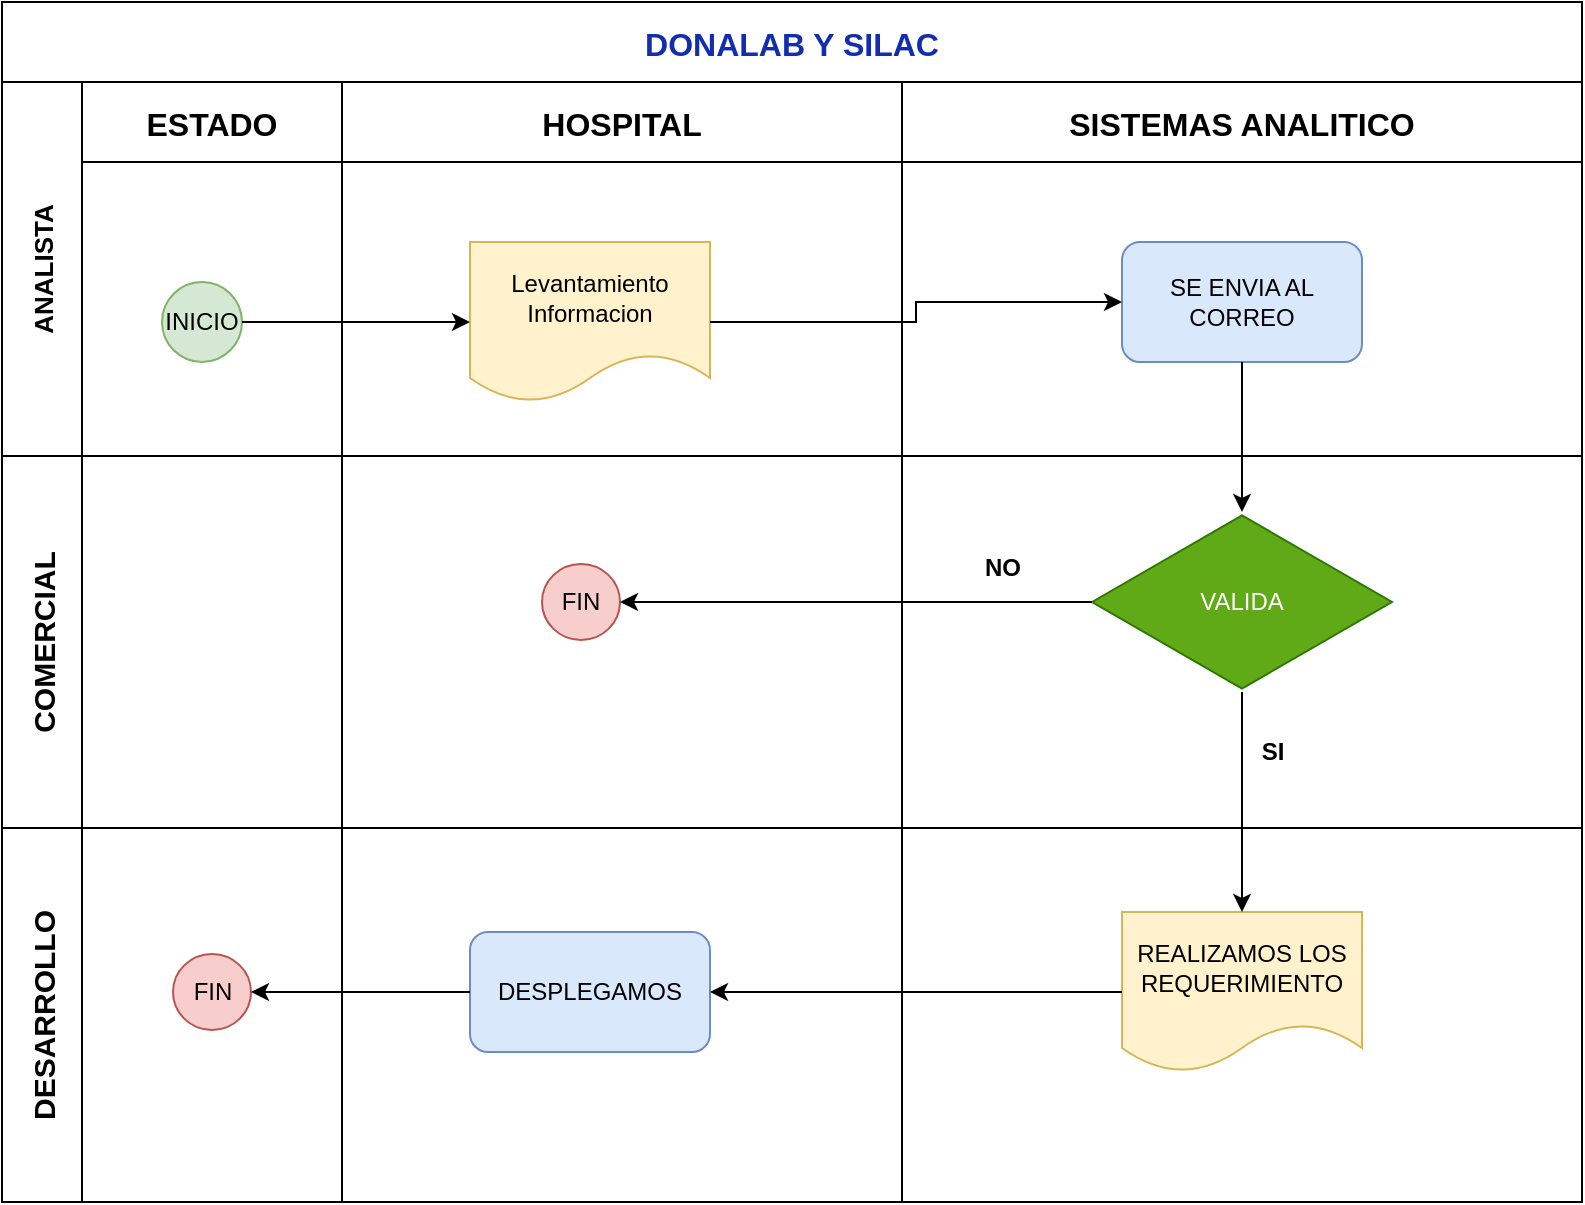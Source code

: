 <mxfile version="24.0.8" type="github" pages="2">
  <diagram name="Página-1" id="CQuCcogwSWUVa50U-GPV">
    <mxGraphModel dx="1259" dy="693" grid="1" gridSize="10" guides="1" tooltips="1" connect="1" arrows="1" fold="1" page="1" pageScale="1" pageWidth="827" pageHeight="1169" math="0" shadow="0">
      <root>
        <mxCell id="0" />
        <mxCell id="1" parent="0" />
        <mxCell id="H3UmpEOVTXVHv4pSrZkp-1" value="DONALAB Y SILAC" style="shape=table;childLayout=tableLayout;startSize=40;collapsible=0;recursiveResize=0;expand=0;fontSize=16;fontStyle=1;fontColor=#122daf;" vertex="1" parent="1">
          <mxGeometry x="60" y="90" width="790" height="600" as="geometry" />
        </mxCell>
        <mxCell id="H3UmpEOVTXVHv4pSrZkp-2" value="ANALISTA" style="shape=tableRow;horizontal=0;swimlaneHead=0;swimlaneBody=0;top=0;left=0;strokeColor=inherit;bottom=0;right=0;dropTarget=0;fontStyle=1;fillColor=none;points=[[0,0.5],[1,0.5]];portConstraint=eastwest;startSize=40;collapsible=0;recursiveResize=0;expand=0;fontSize=13;" vertex="1" parent="H3UmpEOVTXVHv4pSrZkp-1">
          <mxGeometry y="40" width="790" height="187" as="geometry" />
        </mxCell>
        <mxCell id="H3UmpEOVTXVHv4pSrZkp-3" value="ESTADO" style="swimlane;swimlaneHead=0;swimlaneBody=0;fontStyle=1;strokeColor=inherit;connectable=0;fillColor=none;startSize=40;collapsible=0;recursiveResize=0;expand=0;fontSize=16;" vertex="1" parent="H3UmpEOVTXVHv4pSrZkp-2">
          <mxGeometry x="40" width="130" height="187" as="geometry">
            <mxRectangle width="130" height="187" as="alternateBounds" />
          </mxGeometry>
        </mxCell>
        <mxCell id="H3UmpEOVTXVHv4pSrZkp-39" value="INICIO" style="ellipse;whiteSpace=wrap;html=1;strokeColor=#82b366;fillColor=#d5e8d4;" vertex="1" parent="H3UmpEOVTXVHv4pSrZkp-3">
          <mxGeometry x="40" y="100" width="40" height="40" as="geometry" />
        </mxCell>
        <mxCell id="H3UmpEOVTXVHv4pSrZkp-4" value="HOSPITAL" style="swimlane;swimlaneHead=0;swimlaneBody=0;fontStyle=1;strokeColor=inherit;connectable=0;fillColor=none;startSize=40;collapsible=0;recursiveResize=0;expand=0;fontSize=16;" vertex="1" parent="H3UmpEOVTXVHv4pSrZkp-2">
          <mxGeometry x="170" width="280" height="187" as="geometry">
            <mxRectangle width="280" height="187" as="alternateBounds" />
          </mxGeometry>
        </mxCell>
        <mxCell id="H3UmpEOVTXVHv4pSrZkp-38" value="Levantamiento&lt;div&gt;Informacion&lt;/div&gt;" style="shape=document;whiteSpace=wrap;html=1;boundedLbl=1;fillColor=#fff2cc;strokeColor=#d6b656;" vertex="1" parent="H3UmpEOVTXVHv4pSrZkp-4">
          <mxGeometry x="64" y="80" width="120" height="80" as="geometry" />
        </mxCell>
        <mxCell id="H3UmpEOVTXVHv4pSrZkp-5" value="SISTEMAS ANALITICO" style="swimlane;swimlaneHead=0;swimlaneBody=0;fontStyle=1;strokeColor=inherit;connectable=0;fillColor=none;startSize=40;collapsible=0;recursiveResize=0;expand=0;fontSize=16;" vertex="1" parent="H3UmpEOVTXVHv4pSrZkp-2">
          <mxGeometry x="450" width="340" height="187" as="geometry">
            <mxRectangle width="340" height="187" as="alternateBounds" />
          </mxGeometry>
        </mxCell>
        <mxCell id="H3UmpEOVTXVHv4pSrZkp-45" value="SE ENVIA AL CORREO" style="rounded=1;whiteSpace=wrap;html=1;fillColor=#dae8fc;strokeColor=#6c8ebf;" vertex="1" parent="H3UmpEOVTXVHv4pSrZkp-5">
          <mxGeometry x="110" y="80" width="120" height="60" as="geometry" />
        </mxCell>
        <mxCell id="H3UmpEOVTXVHv4pSrZkp-40" style="edgeStyle=orthogonalEdgeStyle;rounded=0;orthogonalLoop=1;jettySize=auto;html=1;entryX=0;entryY=0.5;entryDx=0;entryDy=0;" edge="1" parent="H3UmpEOVTXVHv4pSrZkp-2" source="H3UmpEOVTXVHv4pSrZkp-39" target="H3UmpEOVTXVHv4pSrZkp-38">
          <mxGeometry relative="1" as="geometry" />
        </mxCell>
        <mxCell id="H3UmpEOVTXVHv4pSrZkp-46" style="edgeStyle=orthogonalEdgeStyle;rounded=0;orthogonalLoop=1;jettySize=auto;html=1;" edge="1" parent="H3UmpEOVTXVHv4pSrZkp-2" source="H3UmpEOVTXVHv4pSrZkp-38" target="H3UmpEOVTXVHv4pSrZkp-45">
          <mxGeometry relative="1" as="geometry" />
        </mxCell>
        <mxCell id="H3UmpEOVTXVHv4pSrZkp-6" value="COMERCIAL" style="shape=tableRow;horizontal=0;swimlaneHead=0;swimlaneBody=0;top=0;left=0;strokeColor=inherit;bottom=0;right=0;dropTarget=0;fontStyle=1;fillColor=none;points=[[0,0.5],[1,0.5]];portConstraint=eastwest;startSize=40;collapsible=0;recursiveResize=0;expand=0;fontSize=15;" vertex="1" parent="H3UmpEOVTXVHv4pSrZkp-1">
          <mxGeometry y="227" width="790" height="186" as="geometry" />
        </mxCell>
        <mxCell id="H3UmpEOVTXVHv4pSrZkp-7" value="" style="swimlane;swimlaneHead=0;swimlaneBody=0;fontStyle=0;connectable=0;strokeColor=inherit;fillColor=none;startSize=0;collapsible=0;recursiveResize=0;expand=0;fontSize=16;" vertex="1" parent="H3UmpEOVTXVHv4pSrZkp-6">
          <mxGeometry x="40" width="130" height="186" as="geometry">
            <mxRectangle width="130" height="186" as="alternateBounds" />
          </mxGeometry>
        </mxCell>
        <mxCell id="H3UmpEOVTXVHv4pSrZkp-8" value="" style="swimlane;swimlaneHead=0;swimlaneBody=0;fontStyle=0;connectable=0;strokeColor=inherit;fillColor=none;startSize=0;collapsible=0;recursiveResize=0;expand=0;fontSize=16;" vertex="1" parent="H3UmpEOVTXVHv4pSrZkp-6">
          <mxGeometry x="170" width="280" height="186" as="geometry">
            <mxRectangle width="280" height="186" as="alternateBounds" />
          </mxGeometry>
        </mxCell>
        <mxCell id="H3UmpEOVTXVHv4pSrZkp-48" value="FIN" style="ellipse;whiteSpace=wrap;html=1;strokeColor=#b85450;fillColor=#f8cecc;" vertex="1" parent="H3UmpEOVTXVHv4pSrZkp-8">
          <mxGeometry x="100" y="54" width="39" height="38" as="geometry" />
        </mxCell>
        <mxCell id="H3UmpEOVTXVHv4pSrZkp-9" value="" style="swimlane;swimlaneHead=0;swimlaneBody=0;fontStyle=0;connectable=0;strokeColor=inherit;fillColor=none;startSize=0;collapsible=0;recursiveResize=0;expand=0;fontSize=16;" vertex="1" parent="H3UmpEOVTXVHv4pSrZkp-6">
          <mxGeometry x="450" width="340" height="186" as="geometry">
            <mxRectangle width="340" height="186" as="alternateBounds" />
          </mxGeometry>
        </mxCell>
        <mxCell id="H3UmpEOVTXVHv4pSrZkp-41" value="VALIDA" style="html=1;whiteSpace=wrap;aspect=fixed;shape=isoRectangle;fillColor=#60a917;fontColor=#ffffff;strokeColor=#2D7600;" vertex="1" parent="H3UmpEOVTXVHv4pSrZkp-9">
          <mxGeometry x="95" y="28" width="150" height="90" as="geometry" />
        </mxCell>
        <mxCell id="H3UmpEOVTXVHv4pSrZkp-55" value="&lt;b&gt;SI&lt;/b&gt;" style="text;html=1;align=center;verticalAlign=middle;resizable=0;points=[];autosize=1;strokeColor=none;fillColor=none;" vertex="1" parent="H3UmpEOVTXVHv4pSrZkp-9">
          <mxGeometry x="170" y="133" width="30" height="30" as="geometry" />
        </mxCell>
        <mxCell id="H3UmpEOVTXVHv4pSrZkp-49" style="edgeStyle=orthogonalEdgeStyle;rounded=0;orthogonalLoop=1;jettySize=auto;html=1;entryX=1;entryY=0.5;entryDx=0;entryDy=0;" edge="1" parent="H3UmpEOVTXVHv4pSrZkp-6" source="H3UmpEOVTXVHv4pSrZkp-41" target="H3UmpEOVTXVHv4pSrZkp-48">
          <mxGeometry relative="1" as="geometry" />
        </mxCell>
        <mxCell id="H3UmpEOVTXVHv4pSrZkp-10" value="DESARROLLO" style="shape=tableRow;horizontal=0;swimlaneHead=0;swimlaneBody=0;top=0;left=0;strokeColor=inherit;bottom=0;right=0;dropTarget=0;fontStyle=1;fillColor=none;points=[[0,0.5],[1,0.5]];portConstraint=eastwest;startSize=40;collapsible=0;recursiveResize=0;expand=0;fontSize=15;" vertex="1" parent="H3UmpEOVTXVHv4pSrZkp-1">
          <mxGeometry y="413" width="790" height="187" as="geometry" />
        </mxCell>
        <mxCell id="H3UmpEOVTXVHv4pSrZkp-11" value="" style="swimlane;swimlaneHead=0;swimlaneBody=0;fontStyle=0;connectable=0;strokeColor=inherit;fillColor=none;startSize=0;collapsible=0;recursiveResize=0;expand=0;fontSize=16;" vertex="1" parent="H3UmpEOVTXVHv4pSrZkp-10">
          <mxGeometry x="40" width="130" height="187" as="geometry">
            <mxRectangle width="130" height="187" as="alternateBounds" />
          </mxGeometry>
        </mxCell>
        <mxCell id="H3UmpEOVTXVHv4pSrZkp-56" value="FIN" style="ellipse;whiteSpace=wrap;html=1;strokeColor=#b85450;fillColor=#f8cecc;" vertex="1" parent="H3UmpEOVTXVHv4pSrZkp-11">
          <mxGeometry x="45.5" y="63" width="39" height="38" as="geometry" />
        </mxCell>
        <mxCell id="H3UmpEOVTXVHv4pSrZkp-12" value="" style="swimlane;swimlaneHead=0;swimlaneBody=0;fontStyle=0;connectable=0;strokeColor=inherit;fillColor=none;startSize=0;collapsible=0;recursiveResize=0;expand=0;fontSize=16;" vertex="1" parent="H3UmpEOVTXVHv4pSrZkp-10">
          <mxGeometry x="170" width="280" height="187" as="geometry">
            <mxRectangle width="280" height="187" as="alternateBounds" />
          </mxGeometry>
        </mxCell>
        <mxCell id="H3UmpEOVTXVHv4pSrZkp-57" value="DESPLEGAMOS" style="rounded=1;whiteSpace=wrap;html=1;fillColor=#dae8fc;strokeColor=#6c8ebf;" vertex="1" parent="H3UmpEOVTXVHv4pSrZkp-12">
          <mxGeometry x="64" y="52" width="120" height="60" as="geometry" />
        </mxCell>
        <mxCell id="H3UmpEOVTXVHv4pSrZkp-13" value="" style="swimlane;swimlaneHead=0;swimlaneBody=0;fontStyle=0;connectable=0;strokeColor=inherit;fillColor=none;startSize=0;collapsible=0;recursiveResize=0;expand=0;fontSize=16;" vertex="1" parent="H3UmpEOVTXVHv4pSrZkp-10">
          <mxGeometry x="450" width="340" height="187" as="geometry">
            <mxRectangle width="340" height="187" as="alternateBounds" />
          </mxGeometry>
        </mxCell>
        <mxCell id="H3UmpEOVTXVHv4pSrZkp-52" value="REALIZAMOS LOS REQUERIMIENTO" style="shape=document;whiteSpace=wrap;html=1;boundedLbl=1;fillColor=#fff2cc;strokeColor=#d6b656;" vertex="1" parent="H3UmpEOVTXVHv4pSrZkp-13">
          <mxGeometry x="110" y="42" width="120" height="80" as="geometry" />
        </mxCell>
        <mxCell id="H3UmpEOVTXVHv4pSrZkp-58" style="edgeStyle=orthogonalEdgeStyle;rounded=0;orthogonalLoop=1;jettySize=auto;html=1;entryX=1;entryY=0.5;entryDx=0;entryDy=0;" edge="1" parent="H3UmpEOVTXVHv4pSrZkp-10" source="H3UmpEOVTXVHv4pSrZkp-52" target="H3UmpEOVTXVHv4pSrZkp-57">
          <mxGeometry relative="1" as="geometry" />
        </mxCell>
        <mxCell id="H3UmpEOVTXVHv4pSrZkp-59" style="edgeStyle=orthogonalEdgeStyle;rounded=0;orthogonalLoop=1;jettySize=auto;html=1;" edge="1" parent="H3UmpEOVTXVHv4pSrZkp-10" source="H3UmpEOVTXVHv4pSrZkp-57" target="H3UmpEOVTXVHv4pSrZkp-56">
          <mxGeometry relative="1" as="geometry" />
        </mxCell>
        <mxCell id="H3UmpEOVTXVHv4pSrZkp-47" style="edgeStyle=orthogonalEdgeStyle;rounded=0;orthogonalLoop=1;jettySize=auto;html=1;" edge="1" parent="H3UmpEOVTXVHv4pSrZkp-1" source="H3UmpEOVTXVHv4pSrZkp-45" target="H3UmpEOVTXVHv4pSrZkp-41">
          <mxGeometry relative="1" as="geometry" />
        </mxCell>
        <mxCell id="H3UmpEOVTXVHv4pSrZkp-54" style="edgeStyle=orthogonalEdgeStyle;rounded=0;orthogonalLoop=1;jettySize=auto;html=1;" edge="1" parent="H3UmpEOVTXVHv4pSrZkp-1" source="H3UmpEOVTXVHv4pSrZkp-41" target="H3UmpEOVTXVHv4pSrZkp-52">
          <mxGeometry relative="1" as="geometry" />
        </mxCell>
        <mxCell id="H3UmpEOVTXVHv4pSrZkp-53" value="&lt;b&gt;NO&lt;/b&gt;" style="text;html=1;align=center;verticalAlign=middle;resizable=0;points=[];autosize=1;strokeColor=none;fillColor=none;" vertex="1" parent="1">
          <mxGeometry x="540" y="358" width="40" height="30" as="geometry" />
        </mxCell>
      </root>
    </mxGraphModel>
  </diagram>
  <diagram name="Copia de Página-1" id="_y06wC8acwKdK_SYWfud">
    <mxGraphModel dx="1259" dy="693" grid="1" gridSize="10" guides="1" tooltips="1" connect="1" arrows="1" fold="1" page="1" pageScale="1" pageWidth="827" pageHeight="1169" math="0" shadow="0">
      <root>
        <mxCell id="cVlzanFW_g_1jp-UL6SB-0" />
        <mxCell id="cVlzanFW_g_1jp-UL6SB-1" parent="cVlzanFW_g_1jp-UL6SB-0" />
        <mxCell id="cVlzanFW_g_1jp-UL6SB-2" value="DONALAB Y SILAC" style="shape=table;childLayout=tableLayout;startSize=40;collapsible=0;recursiveResize=0;expand=0;fontSize=16;fontStyle=1;fontColor=#122daf;" vertex="1" parent="cVlzanFW_g_1jp-UL6SB-1">
          <mxGeometry x="60" y="90" width="790" height="414" as="geometry" />
        </mxCell>
        <mxCell id="cVlzanFW_g_1jp-UL6SB-3" value="ANALISTA" style="shape=tableRow;horizontal=0;swimlaneHead=0;swimlaneBody=0;top=0;left=0;strokeColor=inherit;bottom=0;right=0;dropTarget=0;fontStyle=1;fillColor=none;points=[[0,0.5],[1,0.5]];portConstraint=eastwest;startSize=40;collapsible=0;recursiveResize=0;expand=0;fontSize=13;" vertex="1" parent="cVlzanFW_g_1jp-UL6SB-2">
          <mxGeometry y="40" width="790" height="187" as="geometry" />
        </mxCell>
        <mxCell id="cVlzanFW_g_1jp-UL6SB-4" value="ESTADO" style="swimlane;swimlaneHead=0;swimlaneBody=0;fontStyle=1;strokeColor=inherit;connectable=0;fillColor=none;startSize=40;collapsible=0;recursiveResize=0;expand=0;fontSize=16;" vertex="1" parent="cVlzanFW_g_1jp-UL6SB-3">
          <mxGeometry x="40" width="130" height="187" as="geometry">
            <mxRectangle width="130" height="187" as="alternateBounds" />
          </mxGeometry>
        </mxCell>
        <mxCell id="cVlzanFW_g_1jp-UL6SB-5" value="INICIO" style="ellipse;whiteSpace=wrap;html=1;strokeColor=#82b366;fillColor=#d5e8d4;" vertex="1" parent="cVlzanFW_g_1jp-UL6SB-4">
          <mxGeometry x="40" y="100" width="40" height="40" as="geometry" />
        </mxCell>
        <mxCell id="cVlzanFW_g_1jp-UL6SB-6" value="HOSPITAL" style="swimlane;swimlaneHead=0;swimlaneBody=0;fontStyle=1;strokeColor=inherit;connectable=0;fillColor=none;startSize=40;collapsible=0;recursiveResize=0;expand=0;fontSize=16;" vertex="1" parent="cVlzanFW_g_1jp-UL6SB-3">
          <mxGeometry x="170" width="280" height="187" as="geometry">
            <mxRectangle width="280" height="187" as="alternateBounds" />
          </mxGeometry>
        </mxCell>
        <mxCell id="cVlzanFW_g_1jp-UL6SB-7" value="Levantamiento&lt;div&gt;Informacion&lt;/div&gt;" style="shape=document;whiteSpace=wrap;html=1;boundedLbl=1;fillColor=#fff2cc;strokeColor=#d6b656;" vertex="1" parent="cVlzanFW_g_1jp-UL6SB-6">
          <mxGeometry x="64" y="80" width="120" height="80" as="geometry" />
        </mxCell>
        <mxCell id="cVlzanFW_g_1jp-UL6SB-8" value="SISTEMAS ANALITICO" style="swimlane;swimlaneHead=0;swimlaneBody=0;fontStyle=1;strokeColor=inherit;connectable=0;fillColor=none;startSize=40;collapsible=0;recursiveResize=0;expand=0;fontSize=16;" vertex="1" parent="cVlzanFW_g_1jp-UL6SB-3">
          <mxGeometry x="450" width="340" height="187" as="geometry">
            <mxRectangle width="340" height="187" as="alternateBounds" />
          </mxGeometry>
        </mxCell>
        <mxCell id="cVlzanFW_g_1jp-UL6SB-9" value="SE ENVIA LOS REQUERIMIENTO" style="rounded=1;whiteSpace=wrap;html=1;fillColor=#dae8fc;strokeColor=#6c8ebf;" vertex="1" parent="cVlzanFW_g_1jp-UL6SB-8">
          <mxGeometry x="110" y="80" width="120" height="60" as="geometry" />
        </mxCell>
        <mxCell id="cVlzanFW_g_1jp-UL6SB-10" style="edgeStyle=orthogonalEdgeStyle;rounded=0;orthogonalLoop=1;jettySize=auto;html=1;entryX=0;entryY=0.5;entryDx=0;entryDy=0;" edge="1" parent="cVlzanFW_g_1jp-UL6SB-3" source="cVlzanFW_g_1jp-UL6SB-5" target="cVlzanFW_g_1jp-UL6SB-7">
          <mxGeometry relative="1" as="geometry" />
        </mxCell>
        <mxCell id="cVlzanFW_g_1jp-UL6SB-11" style="edgeStyle=orthogonalEdgeStyle;rounded=0;orthogonalLoop=1;jettySize=auto;html=1;" edge="1" parent="cVlzanFW_g_1jp-UL6SB-3" source="cVlzanFW_g_1jp-UL6SB-7" target="cVlzanFW_g_1jp-UL6SB-9">
          <mxGeometry relative="1" as="geometry" />
        </mxCell>
        <mxCell id="cVlzanFW_g_1jp-UL6SB-20" value="DESARROLLO" style="shape=tableRow;horizontal=0;swimlaneHead=0;swimlaneBody=0;top=0;left=0;strokeColor=inherit;bottom=0;right=0;dropTarget=0;fontStyle=1;fillColor=none;points=[[0,0.5],[1,0.5]];portConstraint=eastwest;startSize=40;collapsible=0;recursiveResize=0;expand=0;fontSize=15;" vertex="1" parent="cVlzanFW_g_1jp-UL6SB-2">
          <mxGeometry y="227" width="790" height="187" as="geometry" />
        </mxCell>
        <mxCell id="cVlzanFW_g_1jp-UL6SB-21" value="" style="swimlane;swimlaneHead=0;swimlaneBody=0;fontStyle=0;connectable=0;strokeColor=inherit;fillColor=none;startSize=0;collapsible=0;recursiveResize=0;expand=0;fontSize=16;" vertex="1" parent="cVlzanFW_g_1jp-UL6SB-20">
          <mxGeometry x="40" width="130" height="187" as="geometry">
            <mxRectangle width="130" height="187" as="alternateBounds" />
          </mxGeometry>
        </mxCell>
        <mxCell id="cVlzanFW_g_1jp-UL6SB-22" value="FIN" style="ellipse;whiteSpace=wrap;html=1;strokeColor=#b85450;fillColor=#f8cecc;" vertex="1" parent="cVlzanFW_g_1jp-UL6SB-21">
          <mxGeometry x="45.5" y="63" width="39" height="38" as="geometry" />
        </mxCell>
        <mxCell id="cVlzanFW_g_1jp-UL6SB-23" value="" style="swimlane;swimlaneHead=0;swimlaneBody=0;fontStyle=0;connectable=0;strokeColor=inherit;fillColor=none;startSize=0;collapsible=0;recursiveResize=0;expand=0;fontSize=16;" vertex="1" parent="cVlzanFW_g_1jp-UL6SB-20">
          <mxGeometry x="170" width="280" height="187" as="geometry">
            <mxRectangle width="280" height="187" as="alternateBounds" />
          </mxGeometry>
        </mxCell>
        <mxCell id="cVlzanFW_g_1jp-UL6SB-24" value="DESPLEGAMOS" style="rounded=1;whiteSpace=wrap;html=1;fillColor=#dae8fc;strokeColor=#6c8ebf;" vertex="1" parent="cVlzanFW_g_1jp-UL6SB-23">
          <mxGeometry x="64" y="52" width="120" height="60" as="geometry" />
        </mxCell>
        <mxCell id="cVlzanFW_g_1jp-UL6SB-25" value="" style="swimlane;swimlaneHead=0;swimlaneBody=0;fontStyle=0;connectable=0;strokeColor=inherit;fillColor=none;startSize=0;collapsible=0;recursiveResize=0;expand=0;fontSize=16;" vertex="1" parent="cVlzanFW_g_1jp-UL6SB-20">
          <mxGeometry x="450" width="340" height="187" as="geometry">
            <mxRectangle width="340" height="187" as="alternateBounds" />
          </mxGeometry>
        </mxCell>
        <mxCell id="cVlzanFW_g_1jp-UL6SB-26" value="REALIZAMOS LOS REQUERIMIENTO" style="shape=document;whiteSpace=wrap;html=1;boundedLbl=1;fillColor=#fff2cc;strokeColor=#d6b656;" vertex="1" parent="cVlzanFW_g_1jp-UL6SB-25">
          <mxGeometry x="110" y="42" width="120" height="80" as="geometry" />
        </mxCell>
        <mxCell id="cVlzanFW_g_1jp-UL6SB-27" style="edgeStyle=orthogonalEdgeStyle;rounded=0;orthogonalLoop=1;jettySize=auto;html=1;entryX=1;entryY=0.5;entryDx=0;entryDy=0;" edge="1" parent="cVlzanFW_g_1jp-UL6SB-20" source="cVlzanFW_g_1jp-UL6SB-26" target="cVlzanFW_g_1jp-UL6SB-24">
          <mxGeometry relative="1" as="geometry" />
        </mxCell>
        <mxCell id="cVlzanFW_g_1jp-UL6SB-28" style="edgeStyle=orthogonalEdgeStyle;rounded=0;orthogonalLoop=1;jettySize=auto;html=1;" edge="1" parent="cVlzanFW_g_1jp-UL6SB-20" source="cVlzanFW_g_1jp-UL6SB-24" target="cVlzanFW_g_1jp-UL6SB-22">
          <mxGeometry relative="1" as="geometry" />
        </mxCell>
        <mxCell id="cVlzanFW_g_1jp-UL6SB-29" style="edgeStyle=orthogonalEdgeStyle;rounded=0;orthogonalLoop=1;jettySize=auto;html=1;" edge="1" parent="cVlzanFW_g_1jp-UL6SB-2" source="cVlzanFW_g_1jp-UL6SB-9" target="cVlzanFW_g_1jp-UL6SB-17">
          <mxGeometry relative="1" as="geometry" />
        </mxCell>
        <mxCell id="cVlzanFW_g_1jp-UL6SB-30" style="edgeStyle=orthogonalEdgeStyle;rounded=0;orthogonalLoop=1;jettySize=auto;html=1;" edge="1" parent="cVlzanFW_g_1jp-UL6SB-2" source="cVlzanFW_g_1jp-UL6SB-17" target="cVlzanFW_g_1jp-UL6SB-26">
          <mxGeometry relative="1" as="geometry" />
        </mxCell>
        <mxCell id="TYKNg4LcMMcz3UYmQwCY-14" style="edgeStyle=orthogonalEdgeStyle;rounded=0;orthogonalLoop=1;jettySize=auto;html=1;exitX=0.5;exitY=1;exitDx=0;exitDy=0;" edge="1" parent="cVlzanFW_g_1jp-UL6SB-2" source="cVlzanFW_g_1jp-UL6SB-9" target="cVlzanFW_g_1jp-UL6SB-26">
          <mxGeometry relative="1" as="geometry" />
        </mxCell>
      </root>
    </mxGraphModel>
  </diagram>
</mxfile>
